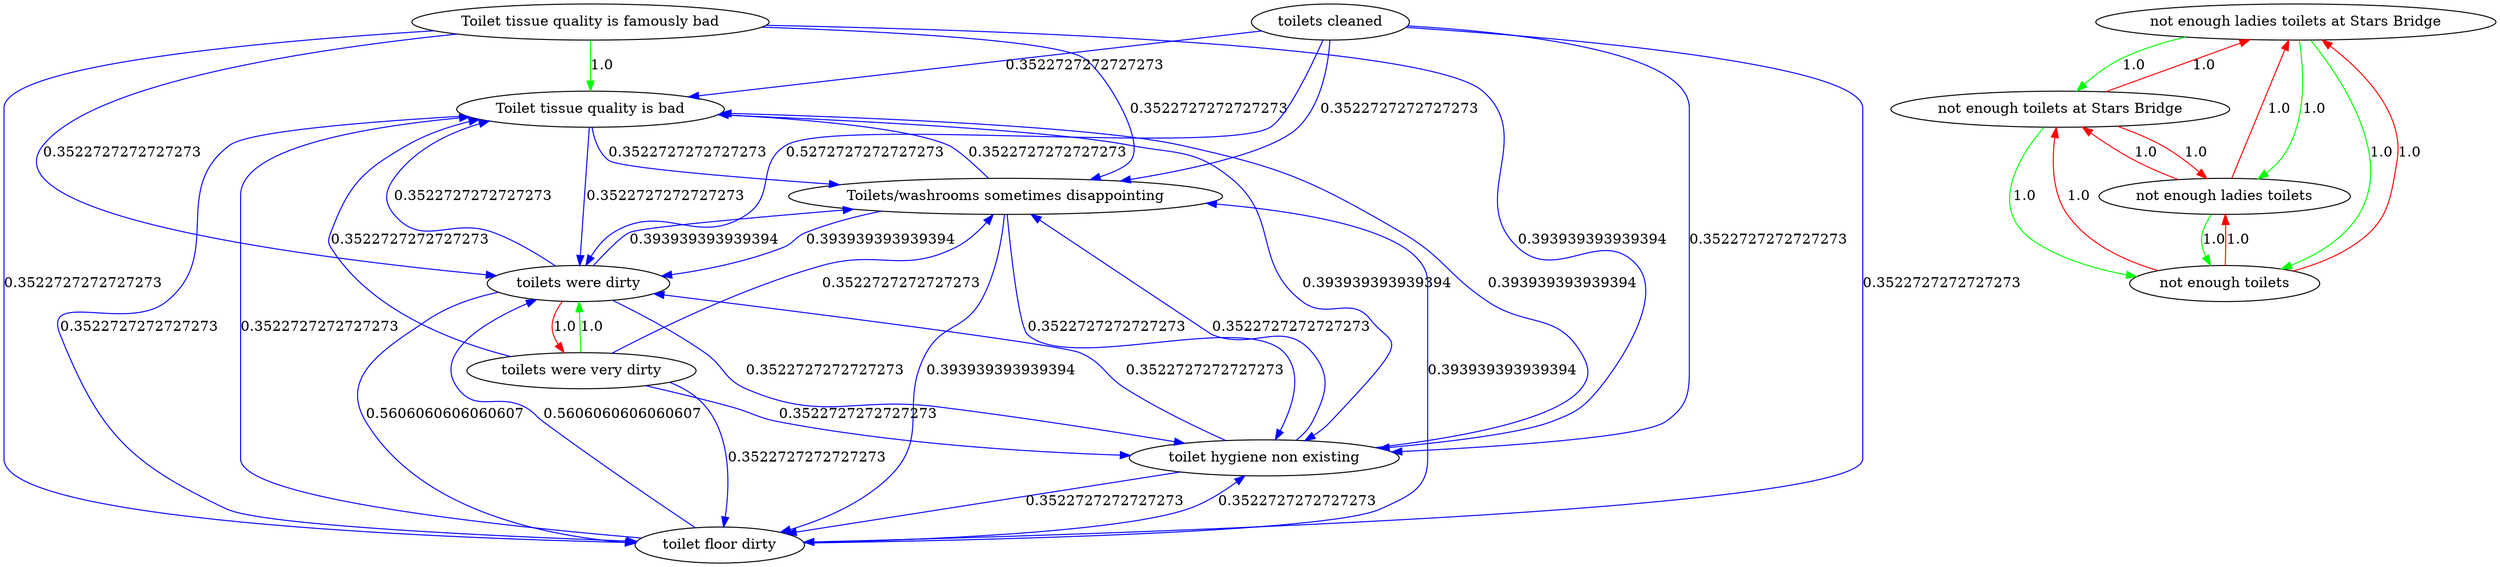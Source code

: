 digraph rawGraph {
"Toilet tissue quality is famously bad";"Toilet tissue quality is bad";"Toilets/washrooms sometimes disappointing";"not enough ladies toilets at Stars Bridge";"not enough toilets at Stars Bridge";"not enough toilets";"not enough ladies toilets";"toilet floor dirty";"toilet hygiene non existing";"toilets cleaned";"toilets were very dirty";"toilets were dirty";"Toilet tissue quality is famously bad" -> "Toilet tissue quality is bad" [label=1.0] [color=green]
"not enough ladies toilets at Stars Bridge" -> "not enough toilets at Stars Bridge" [label=1.0] [color=green]
"not enough toilets at Stars Bridge" -> "not enough toilets" [label=1.0] [color=green]
"not enough ladies toilets at Stars Bridge" -> "not enough ladies toilets" [label=1.0] [color=green]
"not enough ladies toilets" -> "not enough toilets" [label=1.0] [color=green]
"not enough ladies toilets at Stars Bridge" -> "not enough toilets" [label=1.0] [color=green]
"not enough toilets at Stars Bridge" -> "not enough ladies toilets at Stars Bridge" [label=1.0] [color=red]
"not enough toilets at Stars Bridge" -> "not enough ladies toilets" [label=1.0] [color=red]
"not enough toilets" -> "not enough ladies toilets at Stars Bridge" [label=1.0] [color=red]
"not enough toilets" -> "not enough toilets at Stars Bridge" [label=1.0] [color=red]
"not enough toilets" -> "not enough ladies toilets" [label=1.0] [color=red]
"not enough ladies toilets" -> "not enough ladies toilets at Stars Bridge" [label=1.0] [color=red]
"not enough ladies toilets" -> "not enough toilets at Stars Bridge" [label=1.0] [color=red]
"Toilets/washrooms sometimes disappointing" -> "toilet floor dirty" [label=0.393939393939394] [color=blue]
"toilet floor dirty" -> "Toilets/washrooms sometimes disappointing" [label=0.393939393939394] [color=blue]
"Toilet tissue quality is bad" -> "toilet hygiene non existing" [label=0.393939393939394] [color=blue]
"toilet hygiene non existing" -> "Toilet tissue quality is bad" [label=0.393939393939394] [color=blue]
"toilets were very dirty" -> "toilets were dirty" [label=1.0] [color=green]
"toilets were dirty" -> "toilets were very dirty" [label=1.0] [color=red]
"toilets were dirty" -> "Toilet tissue quality is bad" [label=0.3522727272727273] [color=blue]
"Toilet tissue quality is bad" -> "toilets were dirty" [label=0.3522727272727273] [color=blue]
"Toilets/washrooms sometimes disappointing" -> "toilets were dirty" [label=0.393939393939394] [color=blue]
"toilets were dirty" -> "Toilets/washrooms sometimes disappointing" [label=0.393939393939394] [color=blue]
"toilets were dirty" -> "toilet floor dirty" [label=0.5606060606060607] [color=blue]
"toilet floor dirty" -> "toilets were dirty" [label=0.5606060606060607] [color=blue]
"toilets cleaned" -> "toilets were dirty" [label=0.5272727272727273] [color=blue]
"Toilet tissue quality is famously bad" -> "toilet hygiene non existing" [label=0.393939393939394] [color=blue]
"Toilet tissue quality is famously bad" -> "toilets were dirty" [label=0.3522727272727273] [color=blue]
"Toilet tissue quality is bad" -> "Toilets/washrooms sometimes disappointing" [label=0.3522727272727273] [color=blue]
"Toilet tissue quality is bad" -> "toilet floor dirty" [label=0.3522727272727273] [color=blue]
"Toilets/washrooms sometimes disappointing" -> "Toilet tissue quality is bad" [label=0.3522727272727273] [color=blue]
"toilet floor dirty" -> "Toilet tissue quality is bad" [label=0.3522727272727273] [color=blue]
"toilet hygiene non existing" -> "toilets were dirty" [label=0.3522727272727273] [color=blue]
"toilet hygiene non existing" -> "Toilets/washrooms sometimes disappointing" [label=0.3522727272727273] [color=blue]
"toilet hygiene non existing" -> "toilet floor dirty" [label=0.3522727272727273] [color=blue]
"toilets cleaned" -> "Toilet tissue quality is bad" [label=0.3522727272727273] [color=blue]
"toilets cleaned" -> "Toilets/washrooms sometimes disappointing" [label=0.3522727272727273] [color=blue]
"toilets cleaned" -> "toilet floor dirty" [label=0.3522727272727273] [color=blue]
"toilets were very dirty" -> "Toilet tissue quality is bad" [label=0.3522727272727273] [color=blue]
"toilets were very dirty" -> "Toilets/washrooms sometimes disappointing" [label=0.3522727272727273] [color=blue]
"toilets were very dirty" -> "toilet floor dirty" [label=0.3522727272727273] [color=blue]
"toilets were dirty" -> "toilet hygiene non existing" [label=0.3522727272727273] [color=blue]
"Toilet tissue quality is famously bad" -> "Toilets/washrooms sometimes disappointing" [label=0.3522727272727273] [color=blue]
"Toilet tissue quality is famously bad" -> "toilet floor dirty" [label=0.3522727272727273] [color=blue]
"Toilets/washrooms sometimes disappointing" -> "toilet hygiene non existing" [label=0.3522727272727273] [color=blue]
"toilet floor dirty" -> "toilet hygiene non existing" [label=0.3522727272727273] [color=blue]
"toilets cleaned" -> "toilet hygiene non existing" [label=0.3522727272727273] [color=blue]
"toilets were very dirty" -> "toilet hygiene non existing" [label=0.3522727272727273] [color=blue]
}